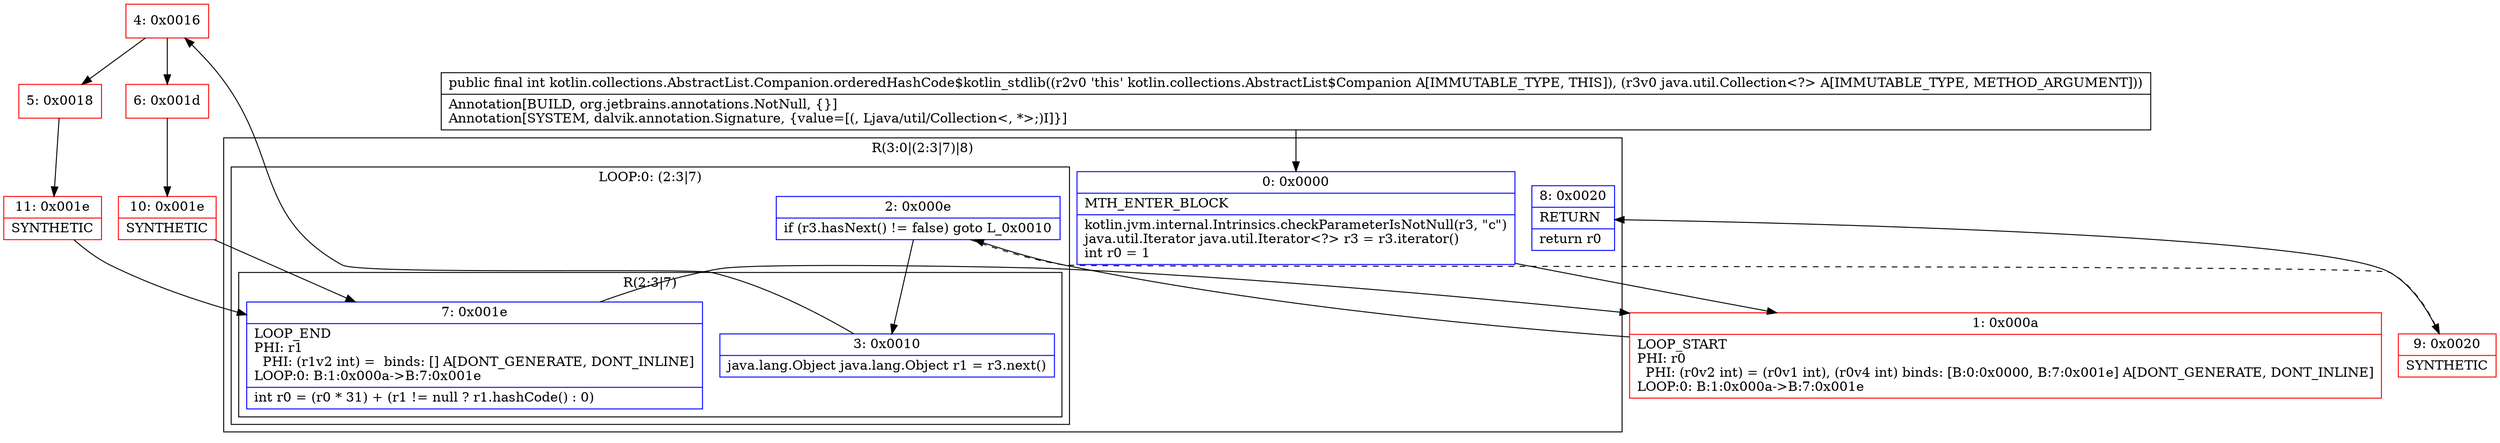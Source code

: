 digraph "CFG forkotlin.collections.AbstractList.Companion.orderedHashCode$kotlin_stdlib(Ljava\/util\/Collection;)I" {
subgraph cluster_Region_1214181786 {
label = "R(3:0|(2:3|7)|8)";
node [shape=record,color=blue];
Node_0 [shape=record,label="{0\:\ 0x0000|MTH_ENTER_BLOCK\l|kotlin.jvm.internal.Intrinsics.checkParameterIsNotNull(r3, \"c\")\ljava.util.Iterator java.util.Iterator\<?\> r3 = r3.iterator()\lint r0 = 1\l}"];
subgraph cluster_LoopRegion_1416557915 {
label = "LOOP:0: (2:3|7)";
node [shape=record,color=blue];
Node_2 [shape=record,label="{2\:\ 0x000e|if (r3.hasNext() != false) goto L_0x0010\l}"];
subgraph cluster_Region_393901952 {
label = "R(2:3|7)";
node [shape=record,color=blue];
Node_3 [shape=record,label="{3\:\ 0x0010|java.lang.Object java.lang.Object r1 = r3.next()\l}"];
Node_7 [shape=record,label="{7\:\ 0x001e|LOOP_END\lPHI: r1 \l  PHI: (r1v2 int) =  binds: [] A[DONT_GENERATE, DONT_INLINE]\lLOOP:0: B:1:0x000a\-\>B:7:0x001e\l|int r0 = (r0 * 31) + (r1 != null ? r1.hashCode() : 0)\l}"];
}
}
Node_8 [shape=record,label="{8\:\ 0x0020|RETURN\l|return r0\l}"];
}
Node_1 [shape=record,color=red,label="{1\:\ 0x000a|LOOP_START\lPHI: r0 \l  PHI: (r0v2 int) = (r0v1 int), (r0v4 int) binds: [B:0:0x0000, B:7:0x001e] A[DONT_GENERATE, DONT_INLINE]\lLOOP:0: B:1:0x000a\-\>B:7:0x001e\l}"];
Node_4 [shape=record,color=red,label="{4\:\ 0x0016}"];
Node_5 [shape=record,color=red,label="{5\:\ 0x0018}"];
Node_6 [shape=record,color=red,label="{6\:\ 0x001d}"];
Node_9 [shape=record,color=red,label="{9\:\ 0x0020|SYNTHETIC\l}"];
Node_10 [shape=record,color=red,label="{10\:\ 0x001e|SYNTHETIC\l}"];
Node_11 [shape=record,color=red,label="{11\:\ 0x001e|SYNTHETIC\l}"];
MethodNode[shape=record,label="{public final int kotlin.collections.AbstractList.Companion.orderedHashCode$kotlin_stdlib((r2v0 'this' kotlin.collections.AbstractList$Companion A[IMMUTABLE_TYPE, THIS]), (r3v0 java.util.Collection\<?\> A[IMMUTABLE_TYPE, METHOD_ARGUMENT]))  | Annotation[BUILD, org.jetbrains.annotations.NotNull, \{\}]\lAnnotation[SYSTEM, dalvik.annotation.Signature, \{value=[(, Ljava\/util\/Collection\<, *\>;)I]\}]\l}"];
MethodNode -> Node_0;
Node_0 -> Node_1;
Node_2 -> Node_3;
Node_2 -> Node_9[style=dashed];
Node_3 -> Node_4;
Node_7 -> Node_1;
Node_1 -> Node_2;
Node_4 -> Node_5;
Node_4 -> Node_6;
Node_5 -> Node_11;
Node_6 -> Node_10;
Node_9 -> Node_8;
Node_10 -> Node_7;
Node_11 -> Node_7;
}

